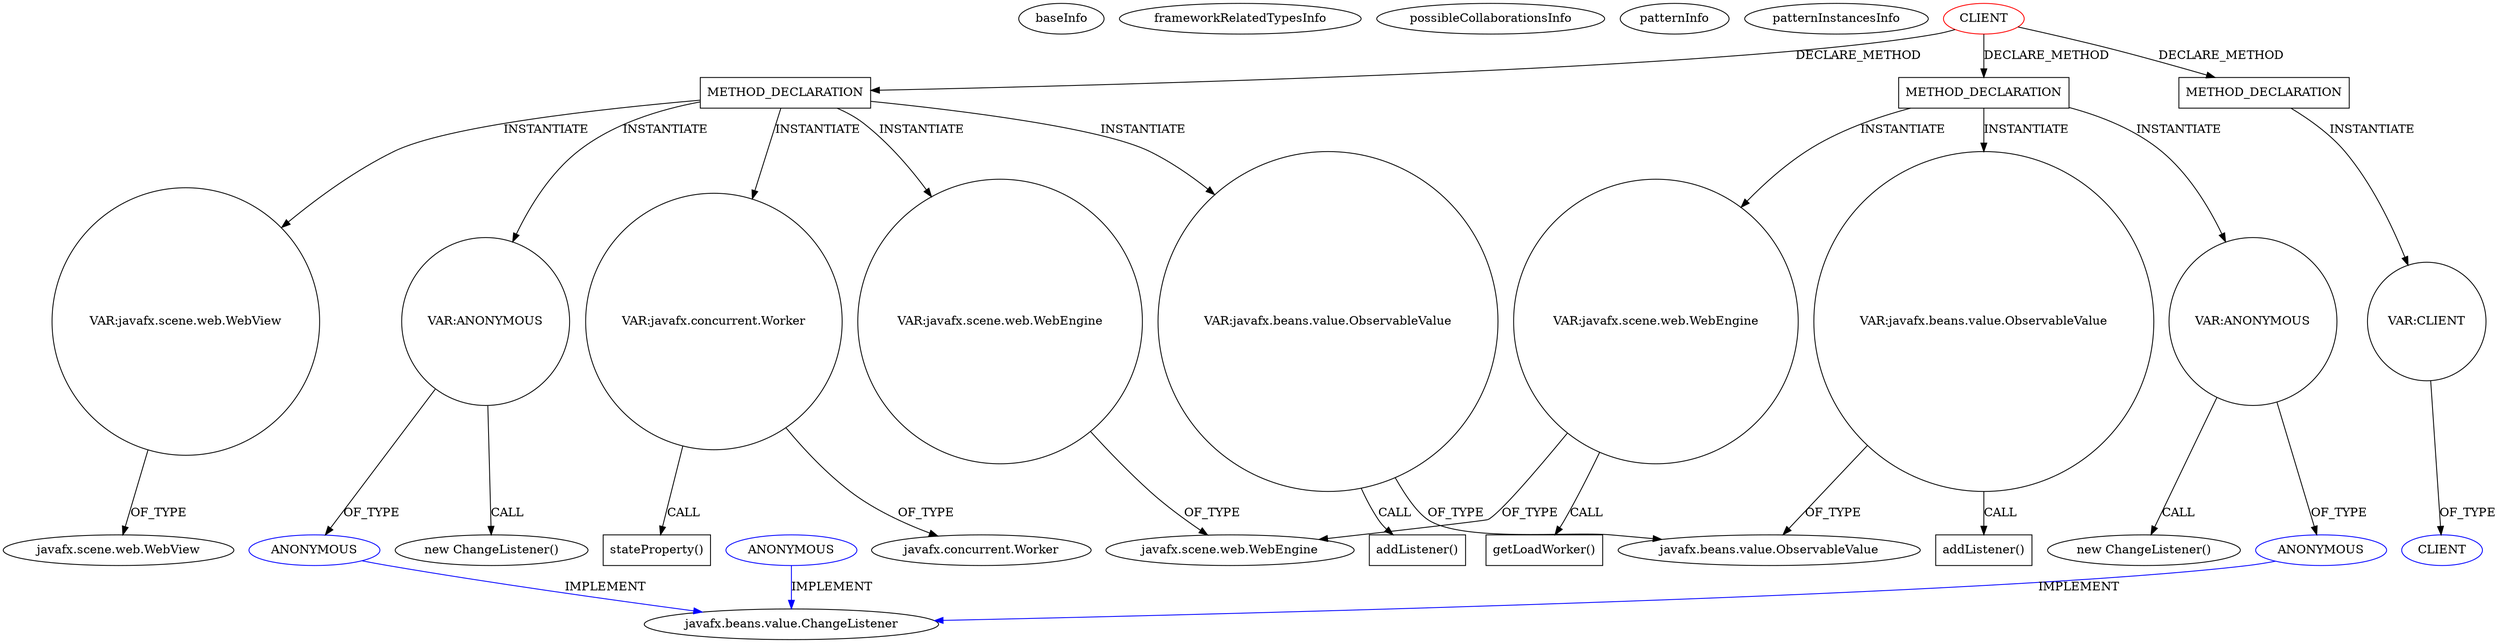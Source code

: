 digraph {
baseInfo[graphId=2617,category="pattern",isAnonymous=false,possibleRelation=false]
frameworkRelatedTypesInfo[]
possibleCollaborationsInfo[]
patternInfo[frequency=2.0,patternRootClient=0]
patternInstancesInfo[0="stepanovdg-VisualJadeMotionModel~/stepanovdg-VisualJadeMotionModel/VisualJadeMotionModel-master/src/by/bsu/kurs/stepanov/visualisation/GoogleMap.java~GoogleMap~4273",1="dony1990-ProsDesktop~/dony1990-ProsDesktop/ProsDesktop-master/src/nicon/NiconDesktop/guifx/NiconNavigator/NavegadorController.java~NavegadorController~2563"]
23[label="javafx.concurrent.Worker",vertexType="FRAMEWORK_INTERFACE_TYPE",isFrameworkType=false]
21[label="VAR:javafx.concurrent.Worker",vertexType="VARIABLE_EXPRESION",isFrameworkType=false,shape=circle]
22[label="stateProperty()",vertexType="INSIDE_CALL",isFrameworkType=false,shape=box]
8[label="METHOD_DECLARATION",vertexType="CLIENT_METHOD_DECLARATION",isFrameworkType=false,shape=box]
10[label="VAR:javafx.scene.web.WebView",vertexType="VARIABLE_EXPRESION",isFrameworkType=false,shape=circle]
0[label="CLIENT",vertexType="ROOT_CLIENT_CLASS_DECLARATION",isFrameworkType=false,color=red]
7[label="javafx.scene.web.WebView",vertexType="FRAMEWORK_CLASS_TYPE",isFrameworkType=false]
27[label="VAR:ANONYMOUS",vertexType="VARIABLE_EXPRESION",isFrameworkType=false,shape=circle]
28[label="ANONYMOUS",vertexType="REFERENCE_ANONYMOUS_DECLARATION",isFrameworkType=false,color=blue]
26[label="new ChangeListener()",vertexType="CONSTRUCTOR_CALL",isFrameworkType=false]
29[label="javafx.beans.value.ChangeListener",vertexType="FRAMEWORK_INTERFACE_TYPE",isFrameworkType=false]
58[label="ANONYMOUS",vertexType="REFERENCE_ANONYMOUS_DECLARATION",isFrameworkType=false,color=blue]
42[label="ANONYMOUS",vertexType="REFERENCE_ANONYMOUS_DECLARATION",isFrameworkType=false,color=blue]
41[label="VAR:ANONYMOUS",vertexType="VARIABLE_EXPRESION",isFrameworkType=false,shape=circle]
40[label="new ChangeListener()",vertexType="CONSTRUCTOR_CALL",isFrameworkType=false]
15[label="VAR:javafx.scene.web.WebEngine",vertexType="VARIABLE_EXPRESION",isFrameworkType=false,shape=circle]
5[label="javafx.scene.web.WebEngine",vertexType="FRAMEWORK_CLASS_TYPE",isFrameworkType=false]
30[label="METHOD_DECLARATION",vertexType="CLIENT_METHOD_DECLARATION",isFrameworkType=false,shape=box]
37[label="VAR:javafx.scene.web.WebEngine",vertexType="VARIABLE_EXPRESION",isFrameworkType=false,shape=circle]
38[label="getLoadWorker()",vertexType="INSIDE_CALL",isFrameworkType=false,shape=box]
63[label="METHOD_DECLARATION",vertexType="CLIENT_METHOD_DECLARATION",isFrameworkType=false,shape=box]
65[label="VAR:CLIENT",vertexType="VARIABLE_EXPRESION",isFrameworkType=false,shape=circle]
66[label="CLIENT",vertexType="REFERENCE_CLIENT_CLASS_DECLARATION",isFrameworkType=false,color=blue]
31[label="VAR:javafx.beans.value.ObservableValue",vertexType="VARIABLE_EXPRESION",isFrameworkType=false,shape=circle]
20[label="javafx.beans.value.ObservableValue",vertexType="FRAMEWORK_INTERFACE_TYPE",isFrameworkType=false]
32[label="addListener()",vertexType="INSIDE_CALL",isFrameworkType=false,shape=box]
18[label="VAR:javafx.beans.value.ObservableValue",vertexType="VARIABLE_EXPRESION",isFrameworkType=false,shape=circle]
19[label="addListener()",vertexType="INSIDE_CALL",isFrameworkType=false,shape=box]
21->22[label="CALL"]
10->7[label="OF_TYPE"]
0->30[label="DECLARE_METHOD"]
8->21[label="INSTANTIATE"]
31->20[label="OF_TYPE"]
18->19[label="CALL"]
30->41[label="INSTANTIATE"]
37->5[label="OF_TYPE"]
28->29[label="IMPLEMENT",color=blue]
21->23[label="OF_TYPE"]
8->27[label="INSTANTIATE"]
8->18[label="INSTANTIATE"]
30->31[label="INSTANTIATE"]
37->38[label="CALL"]
18->20[label="OF_TYPE"]
41->42[label="OF_TYPE"]
41->40[label="CALL"]
15->5[label="OF_TYPE"]
8->10[label="INSTANTIATE"]
8->15[label="INSTANTIATE"]
42->29[label="IMPLEMENT",color=blue]
30->37[label="INSTANTIATE"]
27->28[label="OF_TYPE"]
27->26[label="CALL"]
31->32[label="CALL"]
0->8[label="DECLARE_METHOD"]
0->63[label="DECLARE_METHOD"]
63->65[label="INSTANTIATE"]
58->29[label="IMPLEMENT",color=blue]
65->66[label="OF_TYPE"]
}
